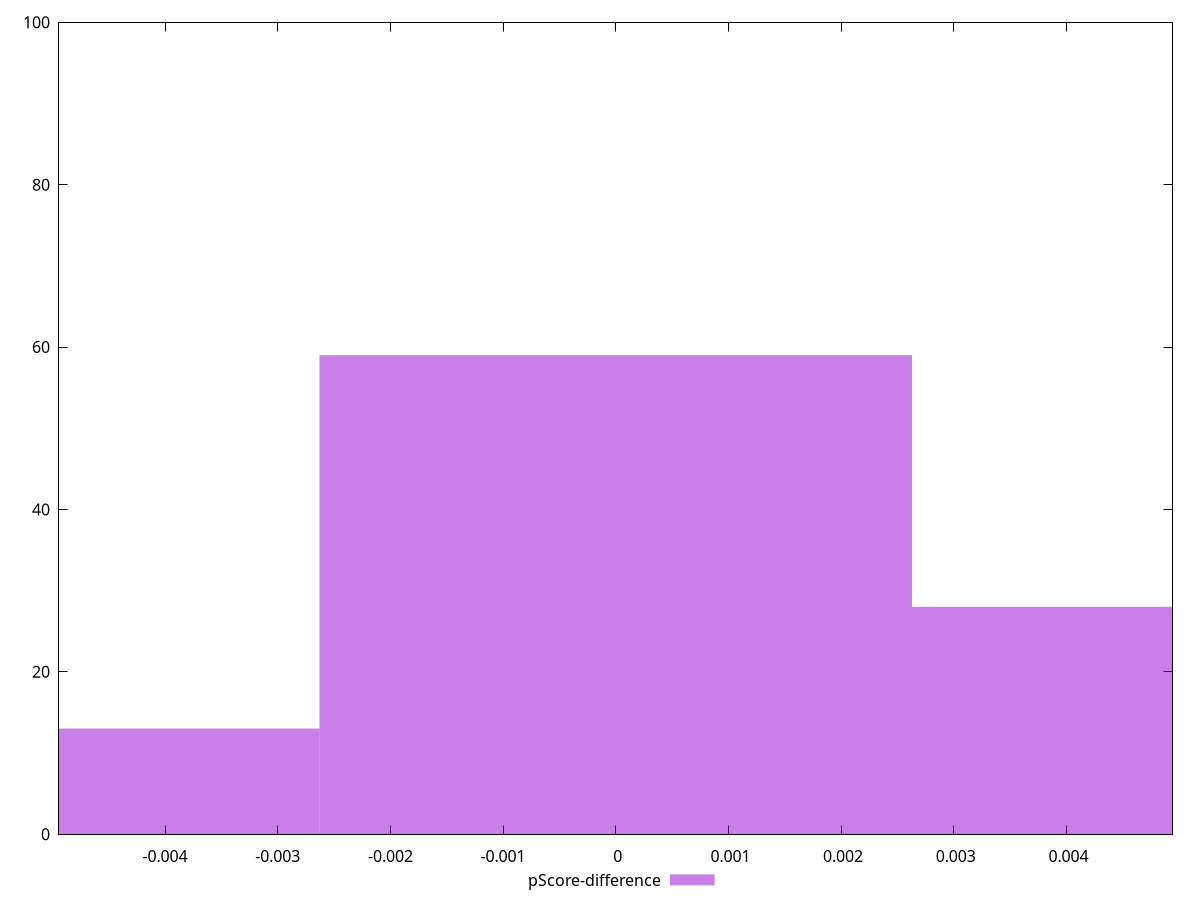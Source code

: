 reset

$pScoreDifference <<EOF
0 59
0.005259165812665829 28
-0.005259165812665829 13
EOF

set key outside below
set boxwidth 0.005259165812665829
set xrange [-0.004941176470588227:0.004941176470588227]
set yrange [0:100]
set trange [0:100]
set style fill transparent solid 0.5 noborder
set terminal svg size 640, 490 enhanced background rgb 'white'
set output "reprap/render-blocking-resources/samples/pages+cached+noexternal+nomedia/pScore-difference/histogram.svg"

plot $pScoreDifference title "pScore-difference" with boxes

reset
